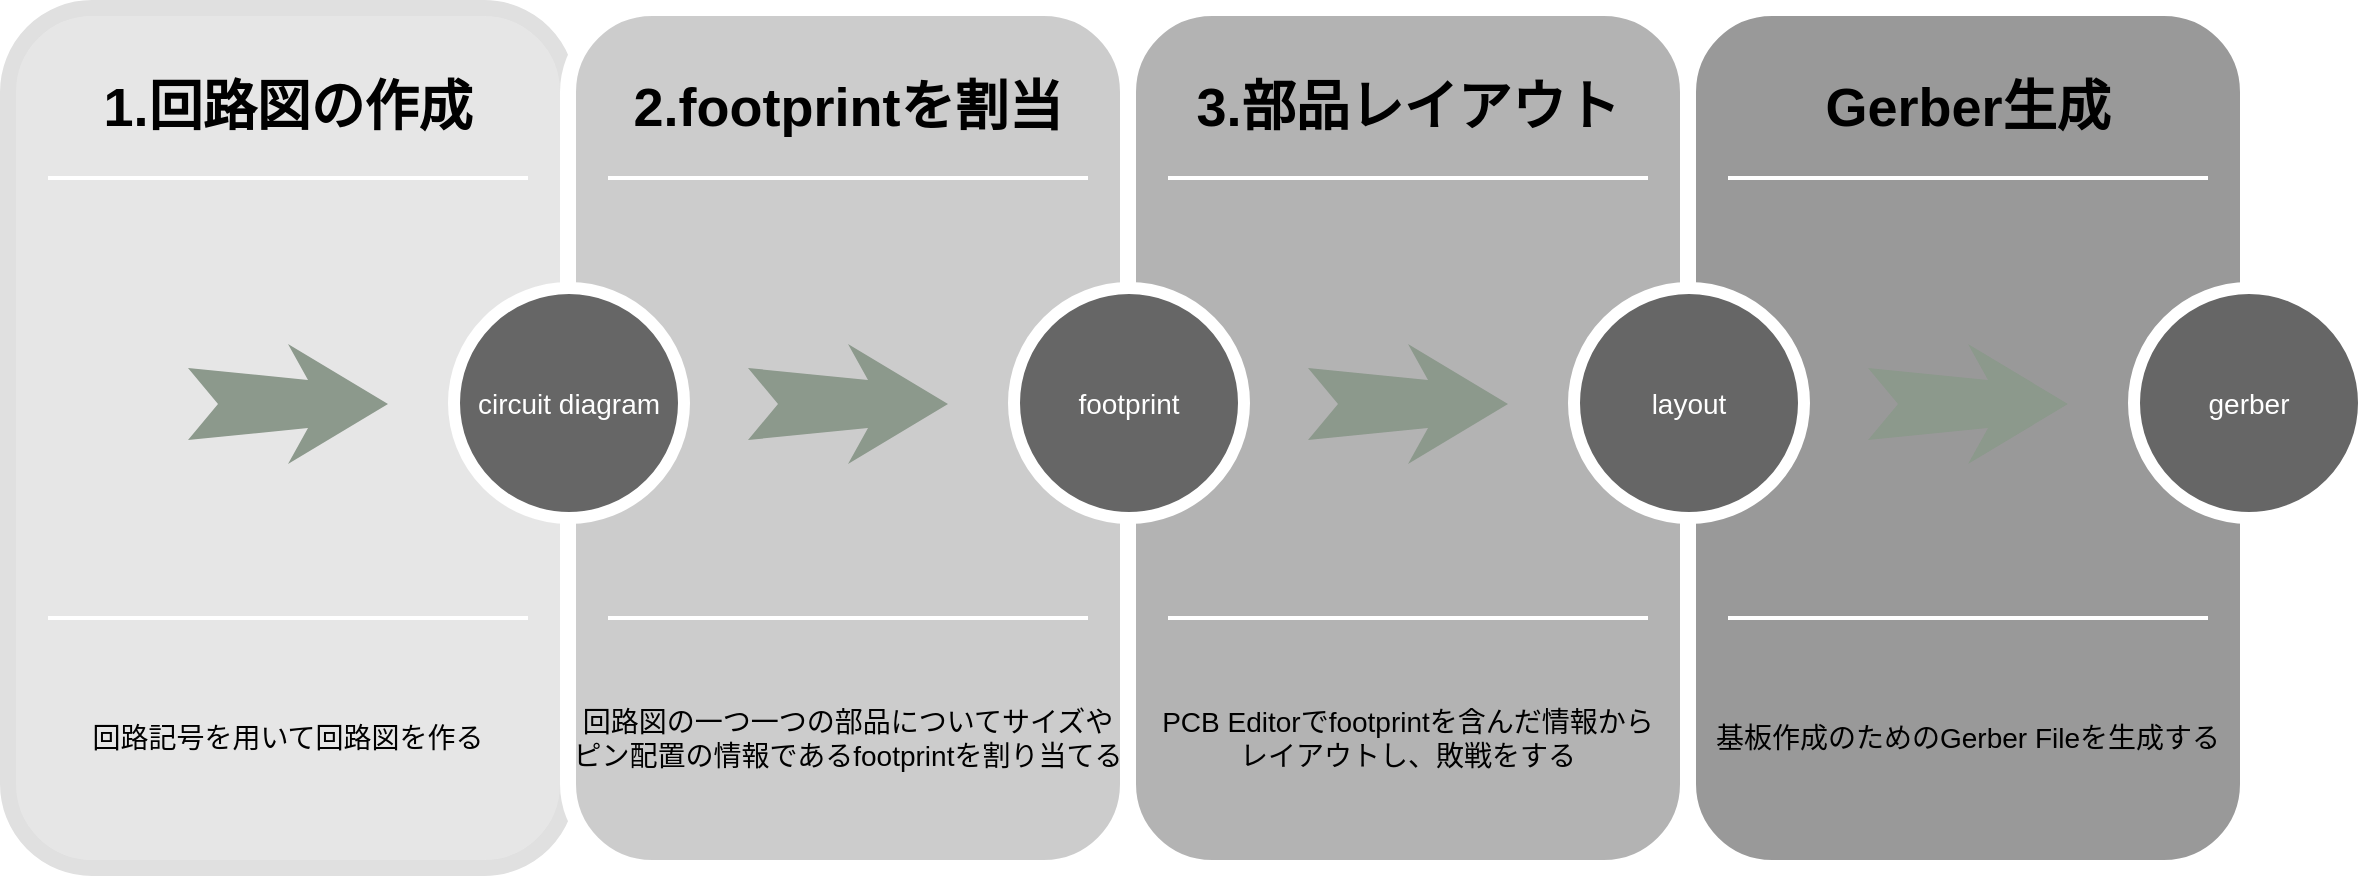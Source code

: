 <mxfile version="20.8.16" type="device"><diagram name="Page-1" id="12e1b939-464a-85fe-373e-61e167be1490"><mxGraphModel dx="1440" dy="946" grid="1" gridSize="10" guides="1" tooltips="1" connect="1" arrows="1" fold="1" page="1" pageScale="1.5" pageWidth="1169" pageHeight="826" background="none" math="0" shadow="0"><root><mxCell id="0"/><mxCell id="1" parent="0"/><mxCell id="60da8b9f42644d3a-2" value="" style="whiteSpace=wrap;html=1;rounded=1;shadow=0;strokeWidth=8;fontSize=20;align=center;fillColor=#E6E6E6;strokeColor=#E0E0E0;" parent="1" vertex="1"><mxGeometry x="20" y="20" width="280" height="430" as="geometry"/></mxCell><mxCell id="60da8b9f42644d3a-3" value="&lt;font color=&quot;#000000&quot;&gt;1.回路図の作成&lt;/font&gt;" style="text;html=1;strokeColor=none;fillColor=none;align=center;verticalAlign=middle;whiteSpace=wrap;rounded=0;shadow=0;fontSize=27;fontColor=#FFFFFF;fontStyle=1" parent="1" vertex="1"><mxGeometry x="20" y="40" width="280" height="60" as="geometry"/></mxCell><mxCell id="60da8b9f42644d3a-4" value="回路記号を用いて回路図を作る" style="text;html=1;strokeColor=none;fillColor=none;align=center;verticalAlign=middle;whiteSpace=wrap;rounded=0;shadow=0;fontSize=14;fontColor=#000000;" parent="1" vertex="1"><mxGeometry x="20" y="340" width="280" height="90" as="geometry"/></mxCell><mxCell id="60da8b9f42644d3a-6" value="" style="line;strokeWidth=2;html=1;rounded=0;shadow=0;fontSize=27;align=center;fillColor=none;strokeColor=#FFFFFF;" parent="1" vertex="1"><mxGeometry x="40" y="100" width="240" height="10" as="geometry"/></mxCell><mxCell id="60da8b9f42644d3a-7" value="" style="line;strokeWidth=2;html=1;rounded=0;shadow=0;fontSize=27;align=center;fillColor=none;strokeColor=#FFFFFF;" parent="1" vertex="1"><mxGeometry x="40" y="320" width="240" height="10" as="geometry"/></mxCell><mxCell id="60da8b9f42644d3a-9" value="" style="html=1;shadow=0;dashed=0;align=center;verticalAlign=middle;shape=mxgraph.arrows2.stylisedArrow;dy=0.6;dx=40;notch=15;feather=0.4;rounded=0;strokeWidth=1;fontSize=27;strokeColor=none;fillColor=#8C998C;fontColor=#E6E6E6;" parent="1" vertex="1"><mxGeometry x="110" y="188" width="100" height="60" as="geometry"/></mxCell><mxCell id="60da8b9f42644d3a-17" value="" style="whiteSpace=wrap;html=1;rounded=1;shadow=0;strokeWidth=8;fontSize=20;align=center;fillColor=#CCCCCC;strokeColor=#FFFFFF;" parent="1" vertex="1"><mxGeometry x="300" y="20" width="280" height="430" as="geometry"/></mxCell><mxCell id="60da8b9f42644d3a-18" value="2.footprintを割当" style="text;html=1;strokeColor=none;fillColor=none;align=center;verticalAlign=middle;whiteSpace=wrap;rounded=0;shadow=0;fontSize=27;fontColor=#000000;fontStyle=1" parent="1" vertex="1"><mxGeometry x="300" y="40" width="280" height="60" as="geometry"/></mxCell><mxCell id="60da8b9f42644d3a-19" value="回路図の一つ一つの部品についてサイズやピン配置の情報であるfootprintを割り当てる" style="text;html=1;strokeColor=none;fillColor=none;align=center;verticalAlign=middle;whiteSpace=wrap;rounded=0;shadow=0;fontSize=14;fontColor=#000000;" parent="1" vertex="1"><mxGeometry x="300" y="340" width="280" height="90" as="geometry"/></mxCell><mxCell id="60da8b9f42644d3a-20" value="" style="line;strokeWidth=2;html=1;rounded=0;shadow=0;fontSize=27;align=center;fillColor=none;strokeColor=#FFFFFF;" parent="1" vertex="1"><mxGeometry x="320" y="100" width="240" height="10" as="geometry"/></mxCell><mxCell id="60da8b9f42644d3a-21" value="" style="line;strokeWidth=2;html=1;rounded=0;shadow=0;fontSize=27;align=center;fillColor=none;strokeColor=#FFFFFF;" parent="1" vertex="1"><mxGeometry x="320" y="320" width="240" height="10" as="geometry"/></mxCell><mxCell id="60da8b9f42644d3a-22" value="circuit diagram" style="ellipse;whiteSpace=wrap;html=1;rounded=0;shadow=0;strokeWidth=6;fontSize=14;align=center;fillColor=#666666;strokeColor=#FFFFFF;fontColor=#FFFFFF;" parent="1" vertex="1"><mxGeometry x="243" y="160" width="115" height="115" as="geometry"/></mxCell><mxCell id="60da8b9f42644d3a-23" value="" style="html=1;shadow=0;dashed=0;align=center;verticalAlign=middle;shape=mxgraph.arrows2.stylisedArrow;dy=0.6;dx=40;notch=15;feather=0.4;rounded=0;strokeWidth=1;fontSize=27;strokeColor=none;fillColor=#8C998C;fontColor=#E6E6E6;" parent="1" vertex="1"><mxGeometry x="390" y="188" width="100" height="60" as="geometry"/></mxCell><mxCell id="60da8b9f42644d3a-24" value="" style="whiteSpace=wrap;html=1;rounded=1;shadow=0;strokeWidth=8;fontSize=20;align=center;fillColor=#B3B3B3;strokeColor=#FFFFFF;" parent="1" vertex="1"><mxGeometry x="580" y="20" width="280" height="430" as="geometry"/></mxCell><mxCell id="60da8b9f42644d3a-25" value="3.部品レイアウト" style="text;html=1;strokeColor=none;fillColor=none;align=center;verticalAlign=middle;whiteSpace=wrap;rounded=0;shadow=0;fontSize=27;fontColor=#000000;fontStyle=1" parent="1" vertex="1"><mxGeometry x="580" y="40" width="280" height="60" as="geometry"/></mxCell><mxCell id="60da8b9f42644d3a-26" value="PCB Editorでfootprintを含んだ情報から&lt;br&gt;レイアウトし、敗戦をする" style="text;html=1;strokeColor=none;fillColor=none;align=center;verticalAlign=middle;whiteSpace=wrap;rounded=0;shadow=0;fontSize=14;fontColor=#000000;" parent="1" vertex="1"><mxGeometry x="580" y="340" width="280" height="90" as="geometry"/></mxCell><mxCell id="60da8b9f42644d3a-27" value="" style="line;strokeWidth=2;html=1;rounded=0;shadow=0;fontSize=27;align=center;fillColor=none;strokeColor=#FFFFFF;" parent="1" vertex="1"><mxGeometry x="600" y="100" width="240" height="10" as="geometry"/></mxCell><mxCell id="60da8b9f42644d3a-28" value="" style="line;strokeWidth=2;html=1;rounded=0;shadow=0;fontSize=27;align=center;fillColor=none;strokeColor=#FFFFFF;" parent="1" vertex="1"><mxGeometry x="600" y="320" width="240" height="10" as="geometry"/></mxCell><mxCell id="60da8b9f42644d3a-29" value="footprint" style="ellipse;whiteSpace=wrap;html=1;rounded=0;shadow=0;strokeWidth=6;fontSize=14;align=center;fillColor=#666666;strokeColor=#FFFFFF;fontColor=#FFFFFF;" parent="1" vertex="1"><mxGeometry x="523" y="160" width="115" height="115" as="geometry"/></mxCell><mxCell id="60da8b9f42644d3a-30" value="" style="html=1;shadow=0;dashed=0;align=center;verticalAlign=middle;shape=mxgraph.arrows2.stylisedArrow;dy=0.6;dx=40;notch=15;feather=0.4;rounded=0;strokeWidth=1;fontSize=27;strokeColor=none;fillColor=#8C998C;fontColor=#E6E6E6;" parent="1" vertex="1"><mxGeometry x="670" y="188" width="100" height="60" as="geometry"/></mxCell><mxCell id="60da8b9f42644d3a-31" value="" style="whiteSpace=wrap;html=1;rounded=1;shadow=0;strokeWidth=8;fontSize=20;align=center;fillColor=#999999;strokeColor=#FFFFFF;" parent="1" vertex="1"><mxGeometry x="860" y="20" width="280" height="430" as="geometry"/></mxCell><mxCell id="60da8b9f42644d3a-32" value="Gerber生成" style="text;html=1;strokeColor=none;fillColor=none;align=center;verticalAlign=middle;whiteSpace=wrap;rounded=0;shadow=0;fontSize=27;fontColor=#000000;fontStyle=1" parent="1" vertex="1"><mxGeometry x="860" y="40" width="280" height="60" as="geometry"/></mxCell><mxCell id="60da8b9f42644d3a-33" value="基板作成のためのGerber Fileを生成する" style="text;html=1;strokeColor=none;fillColor=none;align=center;verticalAlign=middle;whiteSpace=wrap;rounded=0;shadow=0;fontSize=14;fontColor=#000000;" parent="1" vertex="1"><mxGeometry x="860" y="340" width="280" height="90" as="geometry"/></mxCell><mxCell id="60da8b9f42644d3a-34" value="" style="line;strokeWidth=2;html=1;rounded=0;shadow=0;fontSize=27;align=center;fillColor=none;strokeColor=#FFFFFF;" parent="1" vertex="1"><mxGeometry x="880" y="100" width="240" height="10" as="geometry"/></mxCell><mxCell id="60da8b9f42644d3a-35" value="" style="line;strokeWidth=2;html=1;rounded=0;shadow=0;fontSize=27;align=center;fillColor=none;strokeColor=#FFFFFF;" parent="1" vertex="1"><mxGeometry x="880" y="320" width="240" height="10" as="geometry"/></mxCell><mxCell id="60da8b9f42644d3a-36" value="layout" style="ellipse;whiteSpace=wrap;html=1;rounded=0;shadow=0;strokeWidth=6;fontSize=14;align=center;fillColor=#666666;strokeColor=#FFFFFF;fontColor=#FFFFFF;" parent="1" vertex="1"><mxGeometry x="803" y="160" width="115" height="115" as="geometry"/></mxCell><mxCell id="60da8b9f42644d3a-37" value="" style="html=1;shadow=0;dashed=0;align=center;verticalAlign=middle;shape=mxgraph.arrows2.stylisedArrow;dy=0.6;dx=40;notch=15;feather=0.4;rounded=0;strokeWidth=1;fontSize=27;strokeColor=none;fillColor=#8C998C;fontColor=#E6E6E6;" parent="1" vertex="1"><mxGeometry x="950" y="188" width="100" height="60" as="geometry"/></mxCell><mxCell id="60da8b9f42644d3a-38" value="gerber" style="ellipse;whiteSpace=wrap;html=1;rounded=0;shadow=0;strokeWidth=6;fontSize=14;align=center;fillColor=#666666;strokeColor=#FFFFFF;fontColor=#FFFFFF;" parent="1" vertex="1"><mxGeometry x="1083" y="160" width="115" height="115" as="geometry"/></mxCell></root></mxGraphModel></diagram></mxfile>